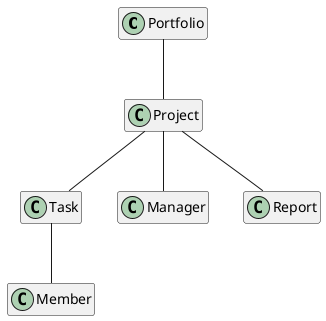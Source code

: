 @startuml

hide members

class Portfolio
class Project
class Task
class Manager
class Member
class Report

Portfolio -- Project
Project -- Task
Project -- Report
Project -- Manager
Task -- Member

@enduml
